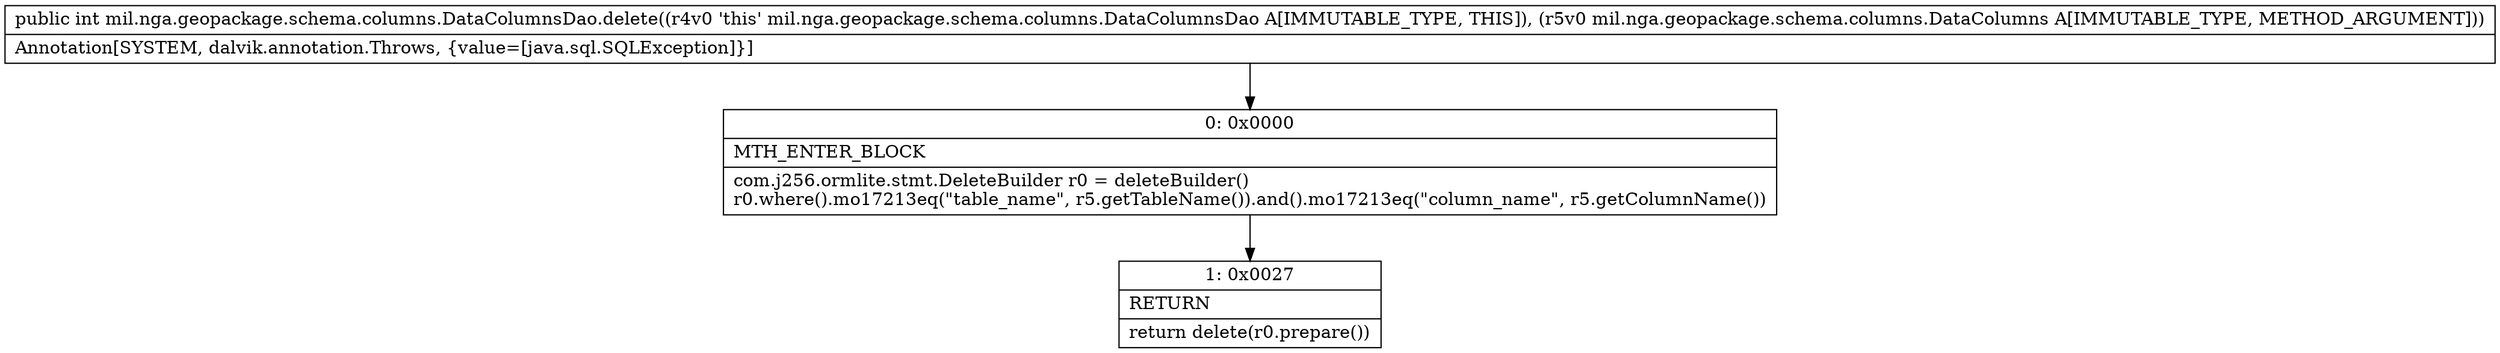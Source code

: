 digraph "CFG formil.nga.geopackage.schema.columns.DataColumnsDao.delete(Lmil\/nga\/geopackage\/schema\/columns\/DataColumns;)I" {
Node_0 [shape=record,label="{0\:\ 0x0000|MTH_ENTER_BLOCK\l|com.j256.ormlite.stmt.DeleteBuilder r0 = deleteBuilder()\lr0.where().mo17213eq(\"table_name\", r5.getTableName()).and().mo17213eq(\"column_name\", r5.getColumnName())\l}"];
Node_1 [shape=record,label="{1\:\ 0x0027|RETURN\l|return delete(r0.prepare())\l}"];
MethodNode[shape=record,label="{public int mil.nga.geopackage.schema.columns.DataColumnsDao.delete((r4v0 'this' mil.nga.geopackage.schema.columns.DataColumnsDao A[IMMUTABLE_TYPE, THIS]), (r5v0 mil.nga.geopackage.schema.columns.DataColumns A[IMMUTABLE_TYPE, METHOD_ARGUMENT]))  | Annotation[SYSTEM, dalvik.annotation.Throws, \{value=[java.sql.SQLException]\}]\l}"];
MethodNode -> Node_0;
Node_0 -> Node_1;
}


